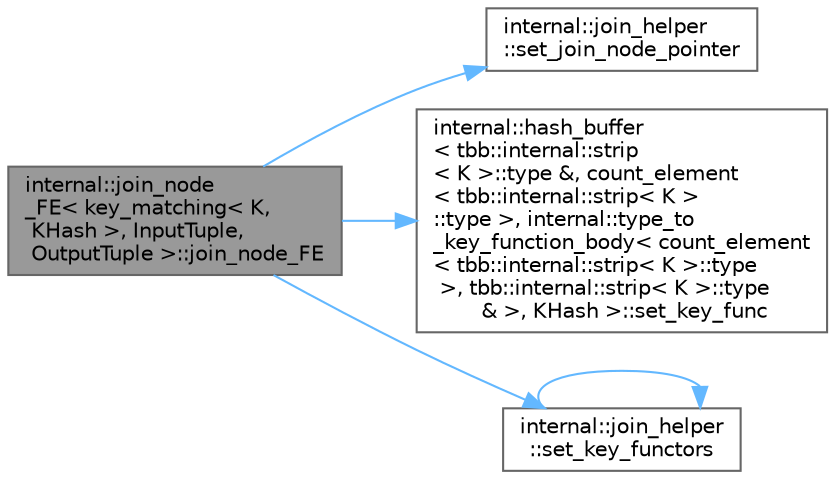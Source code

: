 digraph "internal::join_node_FE&lt; key_matching&lt; K, KHash &gt;, InputTuple, OutputTuple &gt;::join_node_FE"
{
 // LATEX_PDF_SIZE
  bgcolor="transparent";
  edge [fontname=Helvetica,fontsize=10,labelfontname=Helvetica,labelfontsize=10];
  node [fontname=Helvetica,fontsize=10,shape=box,height=0.2,width=0.4];
  rankdir="LR";
  Node1 [id="Node000001",label="internal::join_node\l_FE\< key_matching\< K,\l KHash \>, InputTuple,\l OutputTuple \>::join_node_FE",height=0.2,width=0.4,color="gray40", fillcolor="grey60", style="filled", fontcolor="black",tooltip=" "];
  Node1 -> Node2 [id="edge1_Node000001_Node000002",color="steelblue1",style="solid",tooltip=" "];
  Node2 [id="Node000002",label="internal::join_helper\l::set_join_node_pointer",height=0.2,width=0.4,color="grey40", fillcolor="white", style="filled",URL="$structinternal_1_1join__helper.html#a86aa13569a535b1aa6c74f28ca627409",tooltip=" "];
  Node1 -> Node3 [id="edge2_Node000001_Node000003",color="steelblue1",style="solid",tooltip=" "];
  Node3 [id="Node000003",label="internal::hash_buffer\l\< tbb::internal::strip\l\< K \>::type &, count_element\l\< tbb::internal::strip\< K \>\l::type \>, internal::type_to\l_key_function_body\< count_element\l\< tbb::internal::strip\< K \>::type\l \>, tbb::internal::strip\< K \>::type\l & \>, KHash \>::set_key_func",height=0.2,width=0.4,color="grey40", fillcolor="white", style="filled",URL="$classinternal_1_1hash__buffer.html#a407f7f3680aac88d1d62f2edc904d8e5",tooltip=" "];
  Node1 -> Node4 [id="edge3_Node000001_Node000004",color="steelblue1",style="solid",tooltip=" "];
  Node4 [id="Node000004",label="internal::join_helper\l::set_key_functors",height=0.2,width=0.4,color="grey40", fillcolor="white", style="filled",URL="$structinternal_1_1join__helper.html#abe7f3768ea914d74346599ac3edc9470",tooltip=" "];
  Node4 -> Node4 [id="edge4_Node000004_Node000004",color="steelblue1",style="solid",tooltip=" "];
}
